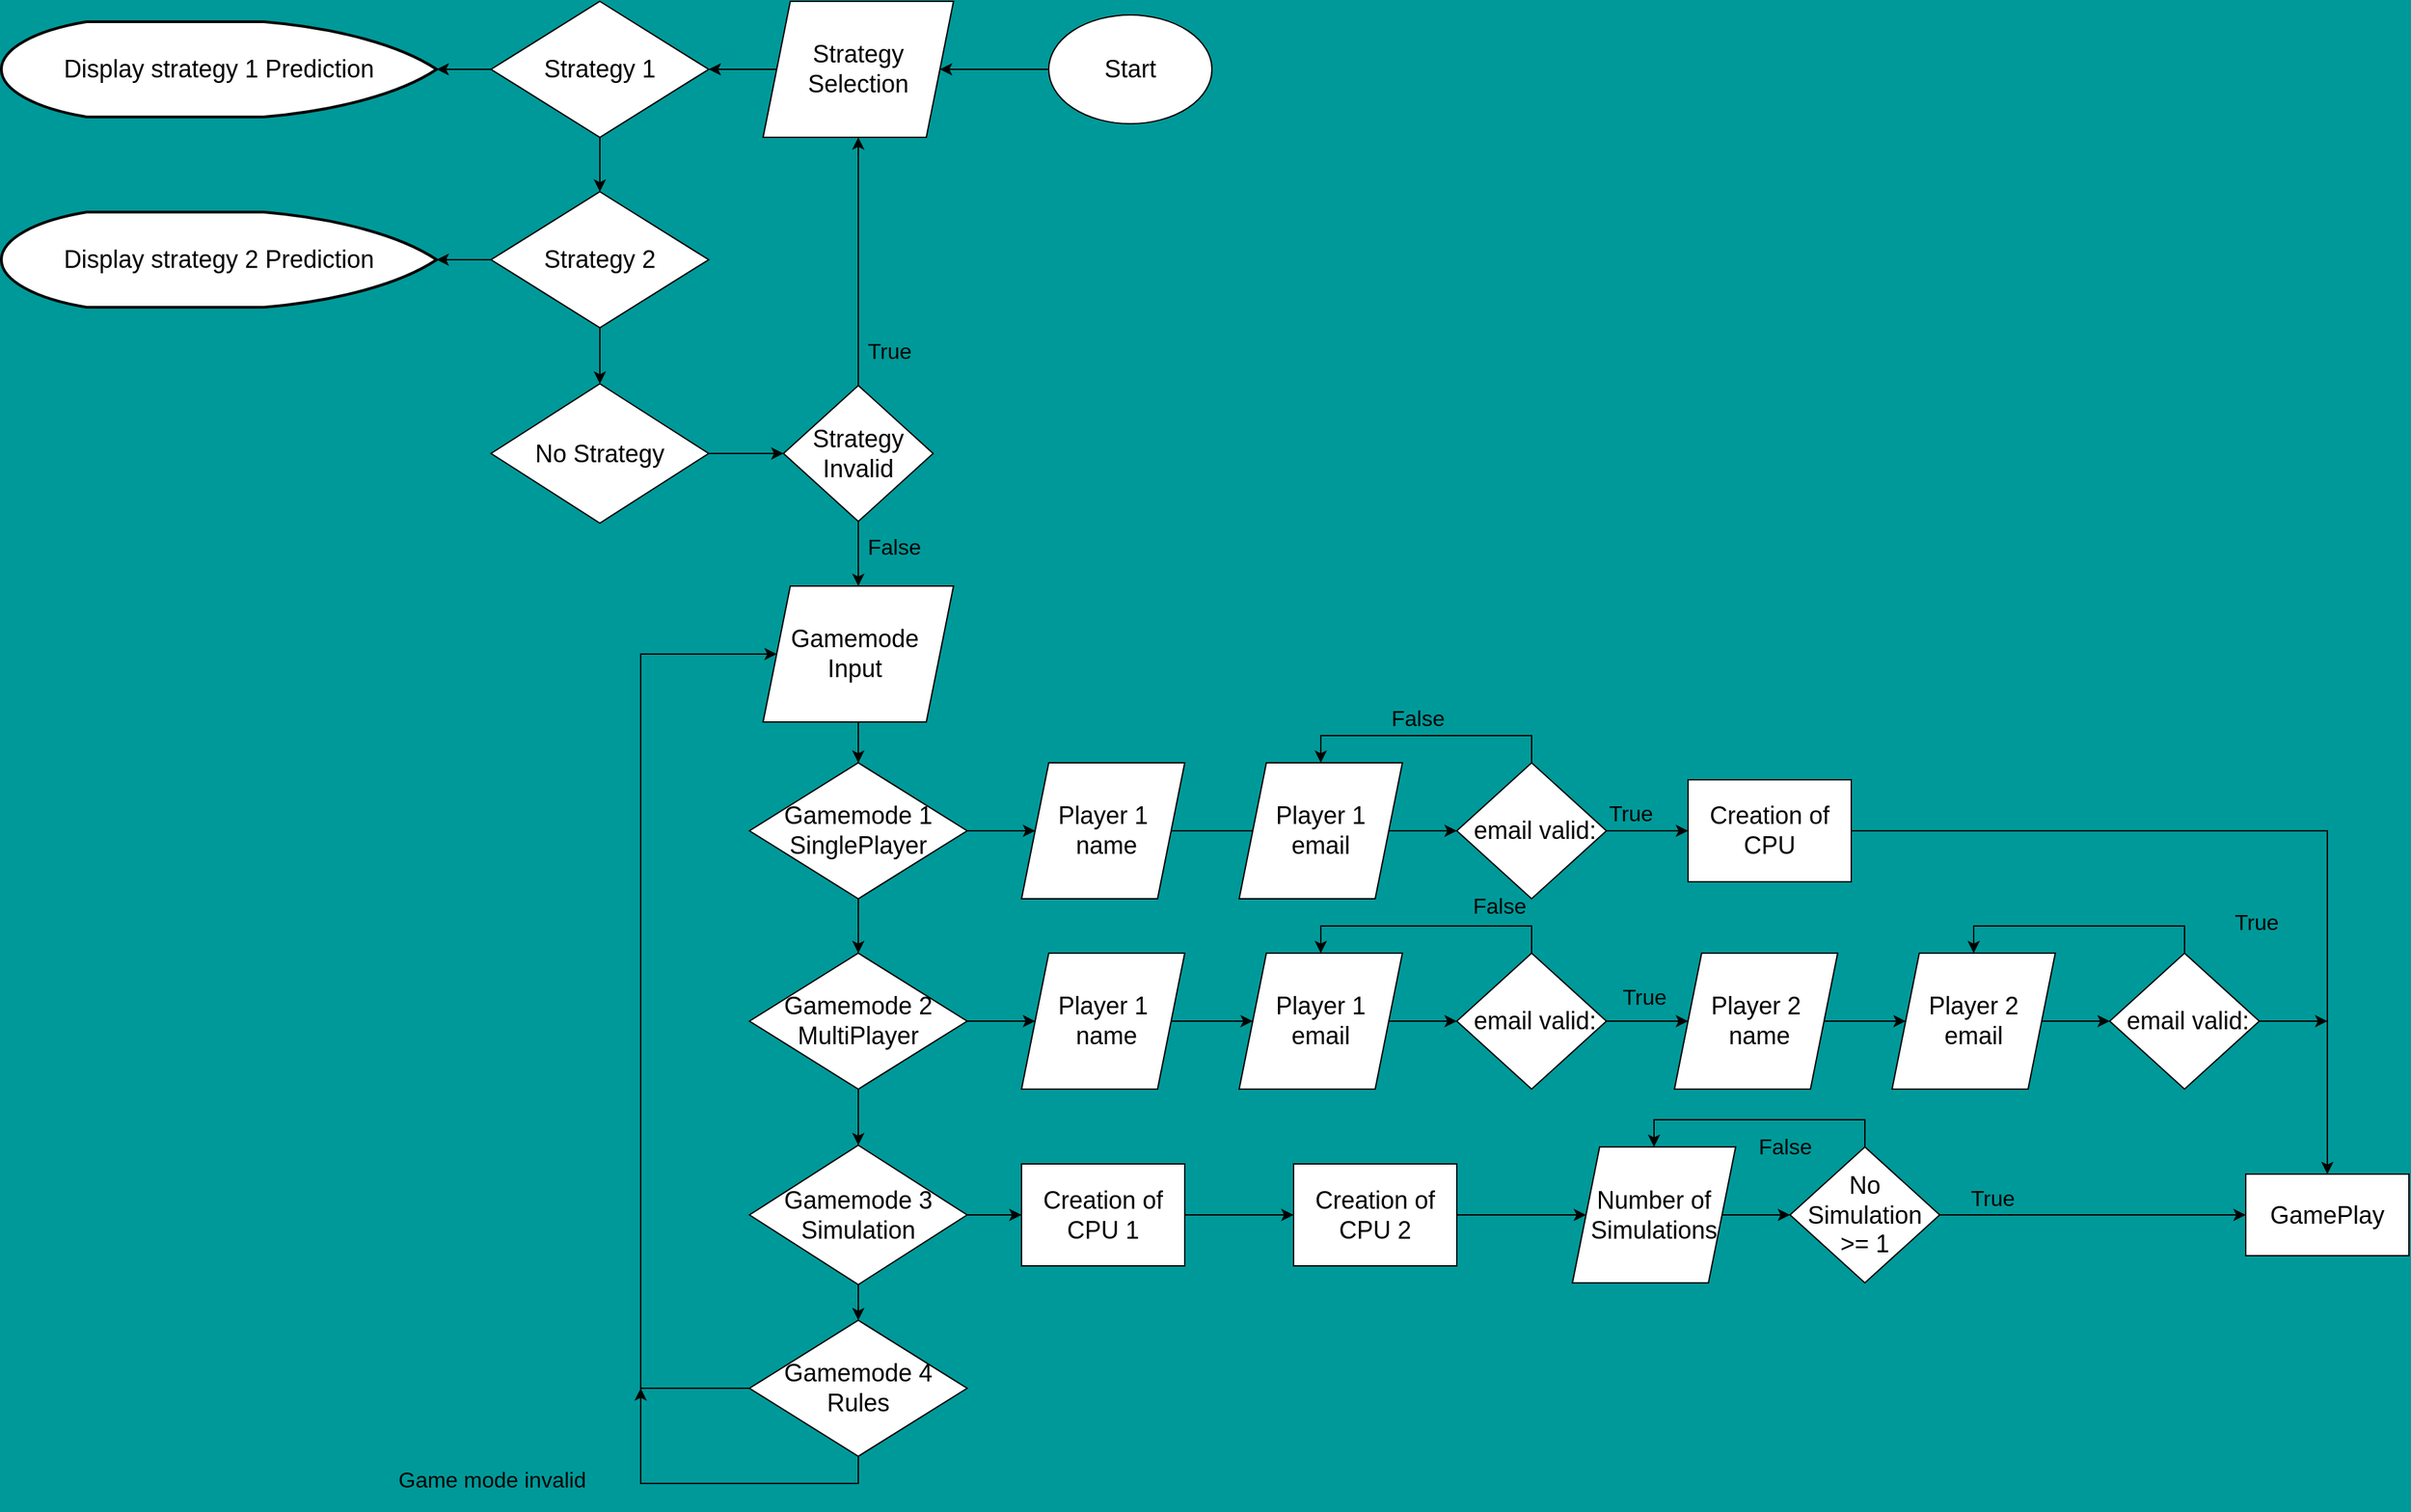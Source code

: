 <mxfile version="21.0.2" type="github" pages="6">
  <diagram id="C5RBs43oDa-KdzZeNtuy" name="Menu Page">
    <mxGraphModel dx="2261" dy="796" grid="1" gridSize="10" guides="1" tooltips="1" connect="1" arrows="1" fold="1" page="1" pageScale="1" pageWidth="827" pageHeight="1169" background="#009999" math="0" shadow="0">
      <root>
        <mxCell id="WIyWlLk6GJQsqaUBKTNV-0" />
        <mxCell id="WIyWlLk6GJQsqaUBKTNV-1" parent="WIyWlLk6GJQsqaUBKTNV-0" />
        <mxCell id="YeGWBvGDF-dvy0_CH280-10" style="edgeStyle=orthogonalEdgeStyle;rounded=0;orthogonalLoop=1;jettySize=auto;html=1;exitX=0;exitY=0.5;exitDx=0;exitDy=0;entryX=1;entryY=0.5;entryDx=0;entryDy=0;" edge="1" parent="WIyWlLk6GJQsqaUBKTNV-1" source="HH_Q_SZp9m50b5lRNX-O-0" target="YeGWBvGDF-dvy0_CH280-0">
          <mxGeometry relative="1" as="geometry" />
        </mxCell>
        <mxCell id="HH_Q_SZp9m50b5lRNX-O-0" value="&lt;font style=&quot;font-size: 18px;&quot;&gt;Start&lt;/font&gt;" style="ellipse;whiteSpace=wrap;html=1;" parent="WIyWlLk6GJQsqaUBKTNV-1" vertex="1">
          <mxGeometry x="750" y="30" width="120" height="80" as="geometry" />
        </mxCell>
        <mxCell id="HH_Q_SZp9m50b5lRNX-O-47" style="edgeStyle=orthogonalEdgeStyle;rounded=0;orthogonalLoop=1;jettySize=auto;html=1;exitX=1;exitY=0.5;exitDx=0;exitDy=0;fontSize=18;entryX=0.5;entryY=0;entryDx=0;entryDy=0;" parent="WIyWlLk6GJQsqaUBKTNV-1" source="HH_Q_SZp9m50b5lRNX-O-3" target="HH_Q_SZp9m50b5lRNX-O-51" edge="1">
          <mxGeometry relative="1" as="geometry">
            <mxPoint x="1740" y="850" as="targetPoint" />
            <Array as="points">
              <mxPoint x="1690" y="630" />
            </Array>
          </mxGeometry>
        </mxCell>
        <mxCell id="HH_Q_SZp9m50b5lRNX-O-3" value="Creation of CPU" style="rounded=0;whiteSpace=wrap;html=1;fontSize=18;" parent="WIyWlLk6GJQsqaUBKTNV-1" vertex="1">
          <mxGeometry x="1220" y="592.5" width="120" height="75" as="geometry" />
        </mxCell>
        <mxCell id="HH_Q_SZp9m50b5lRNX-O-4" value="Gamemode&amp;nbsp;&lt;br&gt;Input&amp;nbsp;" style="shape=parallelogram;perimeter=parallelogramPerimeter;whiteSpace=wrap;html=1;fixedSize=1;fontSize=18;" parent="WIyWlLk6GJQsqaUBKTNV-1" vertex="1">
          <mxGeometry x="540" y="450" width="140" height="100" as="geometry" />
        </mxCell>
        <mxCell id="a4mW-Qo0J0XxIdTDFxQc-3" style="edgeStyle=orthogonalEdgeStyle;rounded=0;orthogonalLoop=1;jettySize=auto;html=1;exitX=0.5;exitY=1;exitDx=0;exitDy=0;entryX=0.5;entryY=0;entryDx=0;entryDy=0;" parent="WIyWlLk6GJQsqaUBKTNV-1" source="HH_Q_SZp9m50b5lRNX-O-7" target="HH_Q_SZp9m50b5lRNX-O-21" edge="1">
          <mxGeometry relative="1" as="geometry" />
        </mxCell>
        <mxCell id="HH_Q_SZp9m50b5lRNX-O-7" value="Gamemode 1&lt;br&gt;SinglePlayer" style="rhombus;whiteSpace=wrap;html=1;fontSize=18;" parent="WIyWlLk6GJQsqaUBKTNV-1" vertex="1">
          <mxGeometry x="530" y="580" width="160" height="100" as="geometry" />
        </mxCell>
        <mxCell id="HH_Q_SZp9m50b5lRNX-O-10" value="" style="endArrow=classic;html=1;rounded=0;fontSize=18;exitX=0.5;exitY=1;exitDx=0;exitDy=0;entryX=0.5;entryY=0;entryDx=0;entryDy=0;" parent="WIyWlLk6GJQsqaUBKTNV-1" source="HH_Q_SZp9m50b5lRNX-O-4" target="HH_Q_SZp9m50b5lRNX-O-7" edge="1">
          <mxGeometry width="50" height="50" relative="1" as="geometry">
            <mxPoint x="609.5" y="550" as="sourcePoint" />
            <mxPoint x="610" y="590" as="targetPoint" />
          </mxGeometry>
        </mxCell>
        <mxCell id="HH_Q_SZp9m50b5lRNX-O-16" value="" style="endArrow=classic;html=1;rounded=0;fontSize=18;exitX=1;exitY=0.5;exitDx=0;exitDy=0;entryX=0;entryY=0.5;entryDx=0;entryDy=0;" parent="WIyWlLk6GJQsqaUBKTNV-1" source="HH_Q_SZp9m50b5lRNX-O-7" target="HH_Q_SZp9m50b5lRNX-O-17" edge="1">
          <mxGeometry width="50" height="50" relative="1" as="geometry">
            <mxPoint x="619.5" y="560" as="sourcePoint" />
            <mxPoint x="620" y="600" as="targetPoint" />
          </mxGeometry>
        </mxCell>
        <mxCell id="HH_Q_SZp9m50b5lRNX-O-19" style="edgeStyle=orthogonalEdgeStyle;rounded=0;orthogonalLoop=1;jettySize=auto;html=1;exitX=1;exitY=0.5;exitDx=0;exitDy=0;entryX=0;entryY=0.5;entryDx=0;entryDy=0;fontSize=18;startArrow=none;" parent="WIyWlLk6GJQsqaUBKTNV-1" source="tfRP4BOYB_MUKid82z_x-2" target="HH_Q_SZp9m50b5lRNX-O-3" edge="1">
          <mxGeometry relative="1" as="geometry" />
        </mxCell>
        <mxCell id="HH_Q_SZp9m50b5lRNX-O-17" value="Player 1&lt;br&gt;&amp;nbsp;name" style="shape=parallelogram;perimeter=parallelogramPerimeter;whiteSpace=wrap;html=1;fixedSize=1;fontSize=18;" parent="WIyWlLk6GJQsqaUBKTNV-1" vertex="1">
          <mxGeometry x="730" y="580" width="120" height="100" as="geometry" />
        </mxCell>
        <mxCell id="a4mW-Qo0J0XxIdTDFxQc-4" style="edgeStyle=orthogonalEdgeStyle;rounded=0;orthogonalLoop=1;jettySize=auto;html=1;exitX=0.5;exitY=1;exitDx=0;exitDy=0;entryX=0.5;entryY=0;entryDx=0;entryDy=0;" parent="WIyWlLk6GJQsqaUBKTNV-1" source="HH_Q_SZp9m50b5lRNX-O-21" target="HH_Q_SZp9m50b5lRNX-O-36" edge="1">
          <mxGeometry relative="1" as="geometry" />
        </mxCell>
        <mxCell id="HH_Q_SZp9m50b5lRNX-O-21" value="Gamemode 2&lt;br&gt;MultiPlayer" style="rhombus;whiteSpace=wrap;html=1;fontSize=18;" parent="WIyWlLk6GJQsqaUBKTNV-1" vertex="1">
          <mxGeometry x="530" y="720" width="160" height="100" as="geometry" />
        </mxCell>
        <mxCell id="HH_Q_SZp9m50b5lRNX-O-23" value="" style="endArrow=classic;html=1;rounded=0;fontSize=18;exitX=1;exitY=0.5;exitDx=0;exitDy=0;entryX=0;entryY=0.5;entryDx=0;entryDy=0;" parent="WIyWlLk6GJQsqaUBKTNV-1" source="HH_Q_SZp9m50b5lRNX-O-21" target="HH_Q_SZp9m50b5lRNX-O-25" edge="1">
          <mxGeometry width="50" height="50" relative="1" as="geometry">
            <mxPoint x="619.5" y="690" as="sourcePoint" />
            <mxPoint x="620" y="730" as="targetPoint" />
          </mxGeometry>
        </mxCell>
        <mxCell id="HH_Q_SZp9m50b5lRNX-O-28" style="edgeStyle=orthogonalEdgeStyle;rounded=0;orthogonalLoop=1;jettySize=auto;html=1;exitX=1;exitY=0.5;exitDx=0;exitDy=0;fontSize=18;entryX=0;entryY=0.5;entryDx=0;entryDy=0;" parent="WIyWlLk6GJQsqaUBKTNV-1" source="HH_Q_SZp9m50b5lRNX-O-25" target="g_fAm4qxgGEfnLktXocE-22" edge="1">
          <mxGeometry relative="1" as="geometry">
            <mxPoint x="940" y="770" as="targetPoint" />
          </mxGeometry>
        </mxCell>
        <mxCell id="HH_Q_SZp9m50b5lRNX-O-25" value="Player 1&lt;br&gt;&amp;nbsp;name" style="shape=parallelogram;perimeter=parallelogramPerimeter;whiteSpace=wrap;html=1;fixedSize=1;fontSize=18;" parent="WIyWlLk6GJQsqaUBKTNV-1" vertex="1">
          <mxGeometry x="730" y="720" width="120" height="100" as="geometry" />
        </mxCell>
        <mxCell id="a4mW-Qo0J0XxIdTDFxQc-6" style="edgeStyle=orthogonalEdgeStyle;rounded=0;orthogonalLoop=1;jettySize=auto;html=1;exitX=1;exitY=0.5;exitDx=0;exitDy=0;entryX=0;entryY=0.5;entryDx=0;entryDy=0;" parent="WIyWlLk6GJQsqaUBKTNV-1" source="HH_Q_SZp9m50b5lRNX-O-35" edge="1" target="J6nUsC2NRwStbbg_lRBb-2">
          <mxGeometry relative="1" as="geometry">
            <mxPoint x="1110" y="880" as="targetPoint" />
          </mxGeometry>
        </mxCell>
        <mxCell id="HH_Q_SZp9m50b5lRNX-O-35" value="Creation of CPU 2" style="rounded=0;whiteSpace=wrap;html=1;fontSize=18;" parent="WIyWlLk6GJQsqaUBKTNV-1" vertex="1">
          <mxGeometry x="930" y="875" width="120" height="75" as="geometry" />
        </mxCell>
        <mxCell id="a4mW-Qo0J0XxIdTDFxQc-7" style="edgeStyle=orthogonalEdgeStyle;rounded=0;orthogonalLoop=1;jettySize=auto;html=1;exitX=0.5;exitY=1;exitDx=0;exitDy=0;" parent="WIyWlLk6GJQsqaUBKTNV-1" source="HH_Q_SZp9m50b5lRNX-O-36" target="HH_Q_SZp9m50b5lRNX-O-43" edge="1">
          <mxGeometry relative="1" as="geometry" />
        </mxCell>
        <mxCell id="HH_Q_SZp9m50b5lRNX-O-36" value="Gamemode 3&lt;br&gt;Simulation" style="rhombus;whiteSpace=wrap;html=1;fontSize=18;" parent="WIyWlLk6GJQsqaUBKTNV-1" vertex="1">
          <mxGeometry x="530" y="861.25" width="160" height="102.5" as="geometry" />
        </mxCell>
        <mxCell id="HH_Q_SZp9m50b5lRNX-O-38" value="" style="endArrow=classic;html=1;rounded=0;fontSize=18;exitX=1;exitY=0.5;exitDx=0;exitDy=0;entryX=0;entryY=0.5;entryDx=0;entryDy=0;" parent="WIyWlLk6GJQsqaUBKTNV-1" source="HH_Q_SZp9m50b5lRNX-O-36" target="HH_Q_SZp9m50b5lRNX-O-42" edge="1">
          <mxGeometry width="50" height="50" relative="1" as="geometry">
            <mxPoint x="619.5" y="820" as="sourcePoint" />
            <mxPoint x="730" y="895" as="targetPoint" />
          </mxGeometry>
        </mxCell>
        <mxCell id="a4mW-Qo0J0XxIdTDFxQc-5" style="edgeStyle=orthogonalEdgeStyle;rounded=0;orthogonalLoop=1;jettySize=auto;html=1;exitX=1;exitY=0.5;exitDx=0;exitDy=0;entryX=0;entryY=0.5;entryDx=0;entryDy=0;" parent="WIyWlLk6GJQsqaUBKTNV-1" source="HH_Q_SZp9m50b5lRNX-O-42" target="HH_Q_SZp9m50b5lRNX-O-35" edge="1">
          <mxGeometry relative="1" as="geometry" />
        </mxCell>
        <mxCell id="HH_Q_SZp9m50b5lRNX-O-42" value="Creation of CPU 1" style="rounded=0;whiteSpace=wrap;html=1;fontSize=18;" parent="WIyWlLk6GJQsqaUBKTNV-1" vertex="1">
          <mxGeometry x="730" y="875" width="120" height="75" as="geometry" />
        </mxCell>
        <mxCell id="HH_Q_SZp9m50b5lRNX-O-45" style="edgeStyle=orthogonalEdgeStyle;rounded=0;orthogonalLoop=1;jettySize=auto;html=1;exitX=0;exitY=0.5;exitDx=0;exitDy=0;fontSize=18;entryX=0;entryY=0.5;entryDx=0;entryDy=0;" parent="WIyWlLk6GJQsqaUBKTNV-1" source="HH_Q_SZp9m50b5lRNX-O-43" target="HH_Q_SZp9m50b5lRNX-O-4" edge="1">
          <mxGeometry relative="1" as="geometry">
            <mxPoint x="790" y="440" as="targetPoint" />
            <Array as="points">
              <mxPoint x="450" y="1040" />
              <mxPoint x="450" y="500" />
            </Array>
          </mxGeometry>
        </mxCell>
        <mxCell id="g_fAm4qxgGEfnLktXocE-3" style="edgeStyle=orthogonalEdgeStyle;rounded=0;orthogonalLoop=1;jettySize=auto;html=1;exitX=0.5;exitY=1;exitDx=0;exitDy=0;" edge="1" parent="WIyWlLk6GJQsqaUBKTNV-1" source="HH_Q_SZp9m50b5lRNX-O-43">
          <mxGeometry relative="1" as="geometry">
            <mxPoint x="450" y="1040" as="targetPoint" />
            <Array as="points">
              <mxPoint x="610" y="1110" />
              <mxPoint x="450" y="1110" />
              <mxPoint x="450" y="1040" />
            </Array>
          </mxGeometry>
        </mxCell>
        <mxCell id="HH_Q_SZp9m50b5lRNX-O-43" value="Gamemode 4&lt;br&gt;Rules" style="rhombus;whiteSpace=wrap;html=1;fontSize=18;" parent="WIyWlLk6GJQsqaUBKTNV-1" vertex="1">
          <mxGeometry x="530" y="990" width="160" height="100" as="geometry" />
        </mxCell>
        <mxCell id="HH_Q_SZp9m50b5lRNX-O-51" value="GamePlay" style="rounded=0;whiteSpace=wrap;html=1;fontSize=18;" parent="WIyWlLk6GJQsqaUBKTNV-1" vertex="1">
          <mxGeometry x="1630" y="882.5" width="120" height="60" as="geometry" />
        </mxCell>
        <mxCell id="tfRP4BOYB_MUKid82z_x-0" style="edgeStyle=orthogonalEdgeStyle;rounded=0;orthogonalLoop=1;jettySize=auto;html=1;exitX=1;exitY=0.5;exitDx=0;exitDy=0;entryX=0;entryY=0.5;entryDx=0;entryDy=0;fontSize=18;" edge="1" parent="WIyWlLk6GJQsqaUBKTNV-1" source="tfRP4BOYB_MUKid82z_x-1" target="tfRP4BOYB_MUKid82z_x-2">
          <mxGeometry relative="1" as="geometry">
            <mxPoint x="920" y="520" as="targetPoint" />
          </mxGeometry>
        </mxCell>
        <mxCell id="tfRP4BOYB_MUKid82z_x-1" value="Player 1&lt;br&gt;email" style="shape=parallelogram;perimeter=parallelogramPerimeter;whiteSpace=wrap;html=1;fixedSize=1;fontSize=18;" vertex="1" parent="WIyWlLk6GJQsqaUBKTNV-1">
          <mxGeometry x="890" y="580" width="120" height="100" as="geometry" />
        </mxCell>
        <mxCell id="tfRP4BOYB_MUKid82z_x-3" value="" style="edgeStyle=orthogonalEdgeStyle;rounded=0;orthogonalLoop=1;jettySize=auto;html=1;exitX=1;exitY=0.5;exitDx=0;exitDy=0;entryX=0;entryY=0.5;entryDx=0;entryDy=0;fontSize=18;endArrow=none;" edge="1" parent="WIyWlLk6GJQsqaUBKTNV-1" source="HH_Q_SZp9m50b5lRNX-O-17" target="tfRP4BOYB_MUKid82z_x-1">
          <mxGeometry relative="1" as="geometry">
            <mxPoint x="820" y="630" as="sourcePoint" />
            <mxPoint x="1180" y="588" as="targetPoint" />
          </mxGeometry>
        </mxCell>
        <mxCell id="tfRP4BOYB_MUKid82z_x-4" style="edgeStyle=orthogonalEdgeStyle;rounded=0;orthogonalLoop=1;jettySize=auto;html=1;exitX=0.5;exitY=0;exitDx=0;exitDy=0;entryX=0.5;entryY=0;entryDx=0;entryDy=0;" edge="1" parent="WIyWlLk6GJQsqaUBKTNV-1" source="tfRP4BOYB_MUKid82z_x-2" target="tfRP4BOYB_MUKid82z_x-1">
          <mxGeometry relative="1" as="geometry" />
        </mxCell>
        <mxCell id="tfRP4BOYB_MUKid82z_x-2" value="&lt;font style=&quot;font-size: 18px;&quot;&gt;&amp;nbsp;email valid:&lt;/font&gt;" style="rhombus;whiteSpace=wrap;html=1;" vertex="1" parent="WIyWlLk6GJQsqaUBKTNV-1">
          <mxGeometry x="1050" y="580" width="110" height="100" as="geometry" />
        </mxCell>
        <mxCell id="g_fAm4qxgGEfnLktXocE-0" value="&lt;font style=&quot;font-size: 16px;&quot;&gt;False&lt;/font&gt;" style="text;whiteSpace=wrap;html=1;fontSize=18;" vertex="1" parent="WIyWlLk6GJQsqaUBKTNV-1">
          <mxGeometry x="1000" y="530" width="50" height="30" as="geometry" />
        </mxCell>
        <mxCell id="g_fAm4qxgGEfnLktXocE-1" value="&lt;font style=&quot;font-size: 16px;&quot;&gt;True&lt;/font&gt;" style="text;whiteSpace=wrap;html=1;fontSize=18;" vertex="1" parent="WIyWlLk6GJQsqaUBKTNV-1">
          <mxGeometry x="1160" y="600" width="50" height="30" as="geometry" />
        </mxCell>
        <mxCell id="g_fAm4qxgGEfnLktXocE-5" value="&lt;font style=&quot;font-size: 16px;&quot;&gt;Game mode invalid&lt;/font&gt;" style="text;whiteSpace=wrap;html=1;fontSize=18;" vertex="1" parent="WIyWlLk6GJQsqaUBKTNV-1">
          <mxGeometry x="270" y="1090" width="160" height="40" as="geometry" />
        </mxCell>
        <mxCell id="g_fAm4qxgGEfnLktXocE-20" style="edgeStyle=orthogonalEdgeStyle;rounded=0;orthogonalLoop=1;jettySize=auto;html=1;exitX=1;exitY=0.5;exitDx=0;exitDy=0;entryX=0;entryY=0.5;entryDx=0;entryDy=0;fontSize=18;startArrow=none;" edge="1" parent="WIyWlLk6GJQsqaUBKTNV-1" source="g_fAm4qxgGEfnLktXocE-24" target="g_fAm4qxgGEfnLktXocE-28">
          <mxGeometry relative="1" as="geometry">
            <mxPoint x="1220" y="770" as="targetPoint" />
          </mxGeometry>
        </mxCell>
        <mxCell id="g_fAm4qxgGEfnLktXocE-21" style="edgeStyle=orthogonalEdgeStyle;rounded=0;orthogonalLoop=1;jettySize=auto;html=1;exitX=1;exitY=0.5;exitDx=0;exitDy=0;entryX=0;entryY=0.5;entryDx=0;entryDy=0;fontSize=18;" edge="1" parent="WIyWlLk6GJQsqaUBKTNV-1" source="g_fAm4qxgGEfnLktXocE-22" target="g_fAm4qxgGEfnLktXocE-24">
          <mxGeometry relative="1" as="geometry">
            <mxPoint x="920" y="660" as="targetPoint" />
          </mxGeometry>
        </mxCell>
        <mxCell id="g_fAm4qxgGEfnLktXocE-22" value="Player 1&lt;br&gt;email" style="shape=parallelogram;perimeter=parallelogramPerimeter;whiteSpace=wrap;html=1;fixedSize=1;fontSize=18;" vertex="1" parent="WIyWlLk6GJQsqaUBKTNV-1">
          <mxGeometry x="890" y="720" width="120" height="100" as="geometry" />
        </mxCell>
        <mxCell id="g_fAm4qxgGEfnLktXocE-23" style="edgeStyle=orthogonalEdgeStyle;rounded=0;orthogonalLoop=1;jettySize=auto;html=1;exitX=0.5;exitY=0;exitDx=0;exitDy=0;entryX=0.5;entryY=0;entryDx=0;entryDy=0;" edge="1" parent="WIyWlLk6GJQsqaUBKTNV-1" source="g_fAm4qxgGEfnLktXocE-24" target="g_fAm4qxgGEfnLktXocE-22">
          <mxGeometry relative="1" as="geometry" />
        </mxCell>
        <mxCell id="g_fAm4qxgGEfnLktXocE-24" value="&lt;font style=&quot;font-size: 18px;&quot;&gt;&amp;nbsp;email valid:&lt;/font&gt;" style="rhombus;whiteSpace=wrap;html=1;" vertex="1" parent="WIyWlLk6GJQsqaUBKTNV-1">
          <mxGeometry x="1050" y="720" width="110" height="100" as="geometry" />
        </mxCell>
        <mxCell id="g_fAm4qxgGEfnLktXocE-25" value="&lt;font style=&quot;font-size: 16px;&quot;&gt;False&lt;/font&gt;" style="text;whiteSpace=wrap;html=1;fontSize=18;" vertex="1" parent="WIyWlLk6GJQsqaUBKTNV-1">
          <mxGeometry x="1060" y="667.5" width="50" height="30" as="geometry" />
        </mxCell>
        <mxCell id="g_fAm4qxgGEfnLktXocE-26" value="&lt;font style=&quot;font-size: 16px;&quot;&gt;True&lt;/font&gt;" style="text;whiteSpace=wrap;html=1;fontSize=18;" vertex="1" parent="WIyWlLk6GJQsqaUBKTNV-1">
          <mxGeometry x="1170" y="735" width="50" height="30" as="geometry" />
        </mxCell>
        <mxCell id="g_fAm4qxgGEfnLktXocE-27" style="edgeStyle=orthogonalEdgeStyle;rounded=0;orthogonalLoop=1;jettySize=auto;html=1;exitX=1;exitY=0.5;exitDx=0;exitDy=0;fontSize=18;entryX=0;entryY=0.5;entryDx=0;entryDy=0;" edge="1" parent="WIyWlLk6GJQsqaUBKTNV-1" source="g_fAm4qxgGEfnLktXocE-28" target="g_fAm4qxgGEfnLktXocE-31">
          <mxGeometry relative="1" as="geometry">
            <mxPoint x="1420" y="765" as="targetPoint" />
          </mxGeometry>
        </mxCell>
        <mxCell id="g_fAm4qxgGEfnLktXocE-28" value="Player 2&lt;br&gt;&amp;nbsp;name" style="shape=parallelogram;perimeter=parallelogramPerimeter;whiteSpace=wrap;html=1;fixedSize=1;fontSize=18;" vertex="1" parent="WIyWlLk6GJQsqaUBKTNV-1">
          <mxGeometry x="1210" y="720" width="120" height="100" as="geometry" />
        </mxCell>
        <mxCell id="g_fAm4qxgGEfnLktXocE-29" style="edgeStyle=orthogonalEdgeStyle;rounded=0;orthogonalLoop=1;jettySize=auto;html=1;exitX=1;exitY=0.5;exitDx=0;exitDy=0;fontSize=18;startArrow=none;" edge="1" parent="WIyWlLk6GJQsqaUBKTNV-1" source="g_fAm4qxgGEfnLktXocE-33">
          <mxGeometry relative="1" as="geometry">
            <mxPoint x="1690" y="770" as="targetPoint" />
          </mxGeometry>
        </mxCell>
        <mxCell id="g_fAm4qxgGEfnLktXocE-30" style="edgeStyle=orthogonalEdgeStyle;rounded=0;orthogonalLoop=1;jettySize=auto;html=1;exitX=1;exitY=0.5;exitDx=0;exitDy=0;entryX=0;entryY=0.5;entryDx=0;entryDy=0;fontSize=18;" edge="1" parent="WIyWlLk6GJQsqaUBKTNV-1" source="g_fAm4qxgGEfnLktXocE-31" target="g_fAm4qxgGEfnLktXocE-33">
          <mxGeometry relative="1" as="geometry">
            <mxPoint x="1400" y="655" as="targetPoint" />
          </mxGeometry>
        </mxCell>
        <mxCell id="g_fAm4qxgGEfnLktXocE-31" value="Player 2&lt;br&gt;email" style="shape=parallelogram;perimeter=parallelogramPerimeter;whiteSpace=wrap;html=1;fixedSize=1;fontSize=18;" vertex="1" parent="WIyWlLk6GJQsqaUBKTNV-1">
          <mxGeometry x="1370" y="720" width="120" height="100" as="geometry" />
        </mxCell>
        <mxCell id="g_fAm4qxgGEfnLktXocE-32" style="edgeStyle=orthogonalEdgeStyle;rounded=0;orthogonalLoop=1;jettySize=auto;html=1;exitX=0.5;exitY=0;exitDx=0;exitDy=0;entryX=0.5;entryY=0;entryDx=0;entryDy=0;" edge="1" parent="WIyWlLk6GJQsqaUBKTNV-1" source="g_fAm4qxgGEfnLktXocE-33" target="g_fAm4qxgGEfnLktXocE-31">
          <mxGeometry relative="1" as="geometry" />
        </mxCell>
        <mxCell id="g_fAm4qxgGEfnLktXocE-33" value="&lt;font style=&quot;font-size: 18px;&quot;&gt;&amp;nbsp;email valid:&lt;/font&gt;" style="rhombus;whiteSpace=wrap;html=1;" vertex="1" parent="WIyWlLk6GJQsqaUBKTNV-1">
          <mxGeometry x="1530" y="720" width="110" height="100" as="geometry" />
        </mxCell>
        <mxCell id="g_fAm4qxgGEfnLktXocE-34" value="&lt;font style=&quot;font-size: 16px;&quot;&gt;True&lt;/font&gt;" style="text;whiteSpace=wrap;html=1;fontSize=18;" vertex="1" parent="WIyWlLk6GJQsqaUBKTNV-1">
          <mxGeometry x="1620" y="680" width="50" height="30" as="geometry" />
        </mxCell>
        <mxCell id="J6nUsC2NRwStbbg_lRBb-0" style="edgeStyle=orthogonalEdgeStyle;rounded=0;orthogonalLoop=1;jettySize=auto;html=1;exitX=1;exitY=0.5;exitDx=0;exitDy=0;entryX=0;entryY=0.5;entryDx=0;entryDy=0;fontSize=18;startArrow=none;" edge="1" parent="WIyWlLk6GJQsqaUBKTNV-1" source="J6nUsC2NRwStbbg_lRBb-4" target="HH_Q_SZp9m50b5lRNX-O-51">
          <mxGeometry relative="1" as="geometry">
            <mxPoint x="1420" y="910" as="targetPoint" />
          </mxGeometry>
        </mxCell>
        <mxCell id="J6nUsC2NRwStbbg_lRBb-1" style="edgeStyle=orthogonalEdgeStyle;rounded=0;orthogonalLoop=1;jettySize=auto;html=1;exitX=1;exitY=0.5;exitDx=0;exitDy=0;entryX=0;entryY=0.5;entryDx=0;entryDy=0;fontSize=18;" edge="1" parent="WIyWlLk6GJQsqaUBKTNV-1" source="J6nUsC2NRwStbbg_lRBb-2" target="J6nUsC2NRwStbbg_lRBb-4">
          <mxGeometry relative="1" as="geometry">
            <mxPoint x="1150" y="803.75" as="targetPoint" />
          </mxGeometry>
        </mxCell>
        <mxCell id="J6nUsC2NRwStbbg_lRBb-2" value="Number of Simulations" style="shape=parallelogram;perimeter=parallelogramPerimeter;whiteSpace=wrap;html=1;fixedSize=1;fontSize=18;" vertex="1" parent="WIyWlLk6GJQsqaUBKTNV-1">
          <mxGeometry x="1135" y="862.5" width="120" height="100" as="geometry" />
        </mxCell>
        <mxCell id="J6nUsC2NRwStbbg_lRBb-3" style="edgeStyle=orthogonalEdgeStyle;rounded=0;orthogonalLoop=1;jettySize=auto;html=1;exitX=0.5;exitY=0;exitDx=0;exitDy=0;entryX=0.5;entryY=0;entryDx=0;entryDy=0;" edge="1" parent="WIyWlLk6GJQsqaUBKTNV-1" source="J6nUsC2NRwStbbg_lRBb-4" target="J6nUsC2NRwStbbg_lRBb-2">
          <mxGeometry relative="1" as="geometry" />
        </mxCell>
        <mxCell id="J6nUsC2NRwStbbg_lRBb-4" value="&lt;span style=&quot;font-size: 18px;&quot;&gt;No Simulation &amp;gt;= 1&lt;/span&gt;" style="rhombus;whiteSpace=wrap;html=1;" vertex="1" parent="WIyWlLk6GJQsqaUBKTNV-1">
          <mxGeometry x="1295" y="862.5" width="110" height="100" as="geometry" />
        </mxCell>
        <mxCell id="J6nUsC2NRwStbbg_lRBb-5" value="&lt;font style=&quot;font-size: 16px;&quot;&gt;False&lt;/font&gt;" style="text;whiteSpace=wrap;html=1;fontSize=18;" vertex="1" parent="WIyWlLk6GJQsqaUBKTNV-1">
          <mxGeometry x="1270" y="845" width="50" height="30" as="geometry" />
        </mxCell>
        <mxCell id="J6nUsC2NRwStbbg_lRBb-6" value="&lt;font style=&quot;font-size: 16px;&quot;&gt;True&lt;/font&gt;" style="text;whiteSpace=wrap;html=1;fontSize=18;" vertex="1" parent="WIyWlLk6GJQsqaUBKTNV-1">
          <mxGeometry x="1426" y="882.5" width="50" height="30" as="geometry" />
        </mxCell>
        <mxCell id="YeGWBvGDF-dvy0_CH280-11" style="edgeStyle=orthogonalEdgeStyle;rounded=0;orthogonalLoop=1;jettySize=auto;html=1;exitX=0;exitY=0.5;exitDx=0;exitDy=0;entryX=1;entryY=0.5;entryDx=0;entryDy=0;" edge="1" parent="WIyWlLk6GJQsqaUBKTNV-1" source="YeGWBvGDF-dvy0_CH280-0" target="YeGWBvGDF-dvy0_CH280-2">
          <mxGeometry relative="1" as="geometry" />
        </mxCell>
        <mxCell id="YeGWBvGDF-dvy0_CH280-0" value="Strategy Selection" style="shape=parallelogram;perimeter=parallelogramPerimeter;whiteSpace=wrap;html=1;fixedSize=1;fontSize=18;" vertex="1" parent="WIyWlLk6GJQsqaUBKTNV-1">
          <mxGeometry x="540" y="20" width="140" height="100" as="geometry" />
        </mxCell>
        <mxCell id="YeGWBvGDF-dvy0_CH280-1" style="edgeStyle=orthogonalEdgeStyle;rounded=0;orthogonalLoop=1;jettySize=auto;html=1;exitX=0.5;exitY=1;exitDx=0;exitDy=0;entryX=0.5;entryY=0;entryDx=0;entryDy=0;" edge="1" parent="WIyWlLk6GJQsqaUBKTNV-1" source="YeGWBvGDF-dvy0_CH280-2" target="YeGWBvGDF-dvy0_CH280-4">
          <mxGeometry relative="1" as="geometry" />
        </mxCell>
        <mxCell id="hiqK_q8E5ouLZYj6ZJDG-6" style="edgeStyle=orthogonalEdgeStyle;rounded=0;orthogonalLoop=1;jettySize=auto;html=1;exitX=0;exitY=0.5;exitDx=0;exitDy=0;entryX=0;entryY=0.5;entryDx=0;entryDy=0;entryPerimeter=0;" edge="1" parent="WIyWlLk6GJQsqaUBKTNV-1" source="YeGWBvGDF-dvy0_CH280-2" target="hiqK_q8E5ouLZYj6ZJDG-0">
          <mxGeometry relative="1" as="geometry" />
        </mxCell>
        <mxCell id="YeGWBvGDF-dvy0_CH280-2" value="Strategy 1" style="rhombus;whiteSpace=wrap;html=1;fontSize=18;" vertex="1" parent="WIyWlLk6GJQsqaUBKTNV-1">
          <mxGeometry x="340" y="20" width="160" height="100" as="geometry" />
        </mxCell>
        <mxCell id="YeGWBvGDF-dvy0_CH280-3" style="edgeStyle=orthogonalEdgeStyle;rounded=0;orthogonalLoop=1;jettySize=auto;html=1;exitX=0.5;exitY=1;exitDx=0;exitDy=0;entryX=0.5;entryY=0;entryDx=0;entryDy=0;" edge="1" parent="WIyWlLk6GJQsqaUBKTNV-1" source="YeGWBvGDF-dvy0_CH280-4" target="YeGWBvGDF-dvy0_CH280-6">
          <mxGeometry relative="1" as="geometry" />
        </mxCell>
        <mxCell id="hiqK_q8E5ouLZYj6ZJDG-5" style="edgeStyle=orthogonalEdgeStyle;rounded=0;orthogonalLoop=1;jettySize=auto;html=1;exitX=0;exitY=0.5;exitDx=0;exitDy=0;entryX=0;entryY=0.5;entryDx=0;entryDy=0;entryPerimeter=0;" edge="1" parent="WIyWlLk6GJQsqaUBKTNV-1" source="YeGWBvGDF-dvy0_CH280-4" target="hiqK_q8E5ouLZYj6ZJDG-3">
          <mxGeometry relative="1" as="geometry" />
        </mxCell>
        <mxCell id="YeGWBvGDF-dvy0_CH280-4" value="Strategy 2" style="rhombus;whiteSpace=wrap;html=1;fontSize=18;" vertex="1" parent="WIyWlLk6GJQsqaUBKTNV-1">
          <mxGeometry x="340" y="160" width="160" height="100" as="geometry" />
        </mxCell>
        <mxCell id="hiqK_q8E5ouLZYj6ZJDG-14" style="edgeStyle=orthogonalEdgeStyle;rounded=0;orthogonalLoop=1;jettySize=auto;html=1;exitX=1;exitY=0.5;exitDx=0;exitDy=0;entryX=0;entryY=0.5;entryDx=0;entryDy=0;" edge="1" parent="WIyWlLk6GJQsqaUBKTNV-1" source="YeGWBvGDF-dvy0_CH280-6" target="hiqK_q8E5ouLZYj6ZJDG-13">
          <mxGeometry relative="1" as="geometry" />
        </mxCell>
        <mxCell id="YeGWBvGDF-dvy0_CH280-6" value="No Strategy" style="rhombus;whiteSpace=wrap;html=1;fontSize=18;" vertex="1" parent="WIyWlLk6GJQsqaUBKTNV-1">
          <mxGeometry x="340" y="301.25" width="160" height="102.5" as="geometry" />
        </mxCell>
        <mxCell id="hiqK_q8E5ouLZYj6ZJDG-0" value="Display strategy 1 Prediction" style="strokeWidth=2;html=1;shape=mxgraph.flowchart.display;whiteSpace=wrap;fontSize=18;direction=west;" vertex="1" parent="WIyWlLk6GJQsqaUBKTNV-1">
          <mxGeometry x="-20" y="35" width="320" height="70" as="geometry" />
        </mxCell>
        <mxCell id="hiqK_q8E5ouLZYj6ZJDG-3" value="Display strategy 2 Prediction" style="strokeWidth=2;html=1;shape=mxgraph.flowchart.display;whiteSpace=wrap;fontSize=18;direction=west;" vertex="1" parent="WIyWlLk6GJQsqaUBKTNV-1">
          <mxGeometry x="-20" y="175" width="320" height="70" as="geometry" />
        </mxCell>
        <mxCell id="hiqK_q8E5ouLZYj6ZJDG-15" style="edgeStyle=orthogonalEdgeStyle;rounded=0;orthogonalLoop=1;jettySize=auto;html=1;exitX=0.5;exitY=0;exitDx=0;exitDy=0;entryX=0.5;entryY=1;entryDx=0;entryDy=0;" edge="1" parent="WIyWlLk6GJQsqaUBKTNV-1" source="hiqK_q8E5ouLZYj6ZJDG-13" target="YeGWBvGDF-dvy0_CH280-0">
          <mxGeometry relative="1" as="geometry" />
        </mxCell>
        <mxCell id="hiqK_q8E5ouLZYj6ZJDG-18" style="edgeStyle=orthogonalEdgeStyle;rounded=0;orthogonalLoop=1;jettySize=auto;html=1;exitX=0.5;exitY=1;exitDx=0;exitDy=0;entryX=0.5;entryY=0;entryDx=0;entryDy=0;" edge="1" parent="WIyWlLk6GJQsqaUBKTNV-1" source="hiqK_q8E5ouLZYj6ZJDG-13" target="HH_Q_SZp9m50b5lRNX-O-4">
          <mxGeometry relative="1" as="geometry" />
        </mxCell>
        <mxCell id="hiqK_q8E5ouLZYj6ZJDG-13" value="&lt;font style=&quot;font-size: 18px;&quot;&gt;Strategy Invalid&lt;/font&gt;" style="rhombus;whiteSpace=wrap;html=1;" vertex="1" parent="WIyWlLk6GJQsqaUBKTNV-1">
          <mxGeometry x="555" y="302.5" width="110" height="100" as="geometry" />
        </mxCell>
        <mxCell id="hiqK_q8E5ouLZYj6ZJDG-16" value="&lt;font style=&quot;font-size: 16px;&quot;&gt;True&lt;/font&gt;" style="text;whiteSpace=wrap;html=1;fontSize=18;" vertex="1" parent="WIyWlLk6GJQsqaUBKTNV-1">
          <mxGeometry x="615" y="260" width="50" height="30" as="geometry" />
        </mxCell>
        <mxCell id="hiqK_q8E5ouLZYj6ZJDG-19" value="&lt;font style=&quot;font-size: 16px;&quot;&gt;False&lt;/font&gt;" style="text;whiteSpace=wrap;html=1;fontSize=18;" vertex="1" parent="WIyWlLk6GJQsqaUBKTNV-1">
          <mxGeometry x="615" y="403.75" width="50" height="30" as="geometry" />
        </mxCell>
      </root>
    </mxGraphModel>
  </diagram>
  <diagram id="r4zX6FCwEMg9TZWFA4fZ" name="Gameplay">
    <mxGraphModel dx="1434" dy="796" grid="1" gridSize="10" guides="1" tooltips="1" connect="1" arrows="1" fold="1" page="1" pageScale="1" pageWidth="850" pageHeight="1100" background="#009999" math="0" shadow="0">
      <root>
        <mxCell id="0" />
        <mxCell id="1" parent="0" />
        <mxCell id="A7rMprVfMEgR3UaybPef-2" style="edgeStyle=orthogonalEdgeStyle;rounded=0;orthogonalLoop=1;jettySize=auto;html=1;exitX=0.5;exitY=1;exitDx=0;exitDy=0;fontSize=18;entryX=0.5;entryY=0;entryDx=0;entryDy=0;" parent="1" source="A7rMprVfMEgR3UaybPef-1" target="A7rMprVfMEgR3UaybPef-4" edge="1">
          <mxGeometry relative="1" as="geometry">
            <mxPoint x="400" y="290" as="targetPoint" />
          </mxGeometry>
        </mxCell>
        <mxCell id="A7rMprVfMEgR3UaybPef-1" value="Creating deck and shuffling it" style="rounded=0;whiteSpace=wrap;html=1;fontSize=18;" parent="1" vertex="1">
          <mxGeometry x="340" y="160" width="120" height="60" as="geometry" />
        </mxCell>
        <mxCell id="A7rMprVfMEgR3UaybPef-3" style="edgeStyle=orthogonalEdgeStyle;rounded=0;orthogonalLoop=1;jettySize=auto;html=1;exitX=0.5;exitY=1;exitDx=0;exitDy=0;fontSize=18;entryX=0.5;entryY=0;entryDx=0;entryDy=0;" parent="1" source="A7rMprVfMEgR3UaybPef-4" target="A7rMprVfMEgR3UaybPef-6" edge="1">
          <mxGeometry relative="1" as="geometry">
            <mxPoint x="400" y="430" as="targetPoint" />
          </mxGeometry>
        </mxCell>
        <mxCell id="A7rMprVfMEgR3UaybPef-4" value="Creating the table (4cards)" style="rounded=0;whiteSpace=wrap;html=1;fontSize=18;" parent="1" vertex="1">
          <mxGeometry x="340" y="250" width="120" height="60" as="geometry" />
        </mxCell>
        <mxCell id="A7rMprVfMEgR3UaybPef-5" style="edgeStyle=orthogonalEdgeStyle;rounded=0;orthogonalLoop=1;jettySize=auto;html=1;exitX=0.5;exitY=1;exitDx=0;exitDy=0;fontSize=18;entryX=0.5;entryY=0;entryDx=0;entryDy=0;" parent="1" source="A7rMprVfMEgR3UaybPef-6" target="mmve00oq2YELYaKE3oax-1" edge="1">
          <mxGeometry relative="1" as="geometry">
            <mxPoint x="400" y="520" as="targetPoint" />
          </mxGeometry>
        </mxCell>
        <mxCell id="A7rMprVfMEgR3UaybPef-6" value="Giving each player 3 cards" style="rounded=0;whiteSpace=wrap;html=1;fontSize=18;" parent="1" vertex="1">
          <mxGeometry x="340" y="340" width="120" height="60" as="geometry" />
        </mxCell>
        <mxCell id="A7rMprVfMEgR3UaybPef-8" style="edgeStyle=orthogonalEdgeStyle;rounded=0;orthogonalLoop=1;jettySize=auto;html=1;exitX=0.5;exitY=1;exitDx=0;exitDy=0;entryX=0.5;entryY=0;entryDx=0;entryDy=0;fontSize=18;" parent="1" source="A7rMprVfMEgR3UaybPef-7" target="A7rMprVfMEgR3UaybPef-1" edge="1">
          <mxGeometry relative="1" as="geometry" />
        </mxCell>
        <mxCell id="A7rMprVfMEgR3UaybPef-7" value="Start Gameplay" style="ellipse;whiteSpace=wrap;html=1;fontSize=18;" parent="1" vertex="1">
          <mxGeometry x="340" y="40" width="120" height="80" as="geometry" />
        </mxCell>
        <mxCell id="eur9afngzgF5X81ezOUa-4" style="edgeStyle=orthogonalEdgeStyle;rounded=0;orthogonalLoop=1;jettySize=auto;html=1;exitX=1;exitY=0.5;exitDx=0;exitDy=0;fontSize=18;entryX=0;entryY=0.5;entryDx=0;entryDy=0;" parent="1" source="mmve00oq2YELYaKE3oax-1" target="ADtmE46used6P5anF5o4-2" edge="1">
          <mxGeometry relative="1" as="geometry">
            <mxPoint x="720" y="580" as="targetPoint" />
            <Array as="points">
              <mxPoint x="560" y="580" />
              <mxPoint x="560" y="325" />
            </Array>
          </mxGeometry>
        </mxCell>
        <mxCell id="P5Umke_pk-AGryGn2isK-3" style="edgeStyle=orthogonalEdgeStyle;rounded=0;orthogonalLoop=1;jettySize=auto;html=1;exitX=0.5;exitY=1;exitDx=0;exitDy=0;entryX=0.5;entryY=0;entryDx=0;entryDy=0;" parent="1" source="mmve00oq2YELYaKE3oax-1" target="7MBdk1am__fWoxltFibg-8" edge="1">
          <mxGeometry relative="1" as="geometry">
            <mxPoint x="400" y="680" as="targetPoint" />
          </mxGeometry>
        </mxCell>
        <mxCell id="mmve00oq2YELYaKE3oax-1" value="&lt;font style=&quot;font-size: 18px;&quot;&gt;While deck &amp;gt; 0:&lt;/font&gt;" style="rhombus;whiteSpace=wrap;html=1;" parent="1" vertex="1">
          <mxGeometry x="320" y="520" width="160" height="120" as="geometry" />
        </mxCell>
        <mxCell id="eur9afngzgF5X81ezOUa-3" style="edgeStyle=orthogonalEdgeStyle;rounded=0;orthogonalLoop=1;jettySize=auto;html=1;entryX=0;entryY=0.5;entryDx=0;entryDy=0;fontSize=18;exitX=0;exitY=0;exitDx=0;exitDy=0;" parent="1" source="3D9CSnG0MqOJXB3LCwpZ-26" target="mmve00oq2YELYaKE3oax-1" edge="1">
          <mxGeometry relative="1" as="geometry">
            <mxPoint x="160" y="1190" as="sourcePoint" />
            <Array as="points">
              <mxPoint x="160" y="923" />
              <mxPoint x="160" y="580" />
            </Array>
          </mxGeometry>
        </mxCell>
        <mxCell id="eC-DJ6D7m3388WFmM2am-2" style="edgeStyle=orthogonalEdgeStyle;rounded=0;orthogonalLoop=1;jettySize=auto;html=1;exitX=0.5;exitY=1;exitDx=0;exitDy=0;entryX=0.5;entryY=0;entryDx=0;entryDy=0;fontSize=210;" parent="1" source="ADtmE46used6P5anF5o4-2" target="eC-DJ6D7m3388WFmM2am-4" edge="1">
          <mxGeometry relative="1" as="geometry">
            <mxPoint x="1275" y="385" as="targetPoint" />
          </mxGeometry>
        </mxCell>
        <mxCell id="ADtmE46used6P5anF5o4-2" value="End Of Gameplay" style="rounded=0;whiteSpace=wrap;html=1;fontSize=18;" parent="1" vertex="1">
          <mxGeometry x="925" y="295" width="120" height="60" as="geometry" />
        </mxCell>
        <mxCell id="ADtmE46used6P5anF5o4-3" value="Setting the gameplay" style="text;whiteSpace=wrap;html=1;fontSize=18;" parent="1" vertex="1">
          <mxGeometry x="170" y="255" width="120" height="50" as="geometry" />
        </mxCell>
        <mxCell id="ADtmE46used6P5anF5o4-5" value="&lt;font style=&quot;font-size: 210px;&quot;&gt;{&lt;/font&gt;" style="text;whiteSpace=wrap;html=1;fontSize=18;" parent="1" vertex="1">
          <mxGeometry x="260" y="130" width="180" height="200" as="geometry" />
        </mxCell>
        <mxCell id="ADtmE46used6P5anF5o4-6" value="Start of Gameplay" style="text;whiteSpace=wrap;html=1;fontSize=18;" parent="1" vertex="1">
          <mxGeometry x="230" y="490" width="120" height="50" as="geometry" />
        </mxCell>
        <mxCell id="eC-DJ6D7m3388WFmM2am-7" style="edgeStyle=orthogonalEdgeStyle;rounded=0;orthogonalLoop=1;jettySize=auto;html=1;exitX=0.5;exitY=1;exitDx=0;exitDy=0;entryX=0.5;entryY=0;entryDx=0;entryDy=0;fontSize=18;" parent="1" source="eC-DJ6D7m3388WFmM2am-4" target="eC-DJ6D7m3388WFmM2am-6" edge="1">
          <mxGeometry relative="1" as="geometry" />
        </mxCell>
        <mxCell id="eC-DJ6D7m3388WFmM2am-26" style="edgeStyle=orthogonalEdgeStyle;rounded=0;orthogonalLoop=1;jettySize=auto;html=1;exitX=1;exitY=0.5;exitDx=0;exitDy=0;fontSize=18;entryX=0;entryY=0.5;entryDx=0;entryDy=0;entryPerimeter=0;" parent="1" source="eC-DJ6D7m3388WFmM2am-4" target="eC-DJ6D7m3388WFmM2am-29" edge="1">
          <mxGeometry relative="1" as="geometry">
            <mxPoint x="1165" y="565" as="targetPoint" />
            <Array as="points">
              <mxPoint x="1135" y="425" />
              <mxPoint x="1135" y="425" />
            </Array>
          </mxGeometry>
        </mxCell>
        <mxCell id="eC-DJ6D7m3388WFmM2am-4" value="Count each player tot cards" style="rounded=0;whiteSpace=wrap;html=1;fontSize=18;" parent="1" vertex="1">
          <mxGeometry x="910" y="395" width="150" height="60" as="geometry" />
        </mxCell>
        <mxCell id="eC-DJ6D7m3388WFmM2am-9" style="edgeStyle=orthogonalEdgeStyle;rounded=0;orthogonalLoop=1;jettySize=auto;html=1;exitX=0.5;exitY=1;exitDx=0;exitDy=0;fontSize=18;entryX=0.5;entryY=0;entryDx=0;entryDy=0;" parent="1" target="K5Ad1r9OS4xQU8uT-XOw-14" edge="1">
          <mxGeometry relative="1" as="geometry">
            <mxPoint x="990" y="805" as="targetPoint" />
            <mxPoint x="985" y="740" as="sourcePoint" />
          </mxGeometry>
        </mxCell>
        <mxCell id="eC-DJ6D7m3388WFmM2am-5" value="Count each player tot Scopas" style="rounded=0;whiteSpace=wrap;html=1;fontSize=18;" parent="1" vertex="1">
          <mxGeometry x="910" y="685" width="150" height="60" as="geometry" />
        </mxCell>
        <mxCell id="eC-DJ6D7m3388WFmM2am-8" style="edgeStyle=orthogonalEdgeStyle;rounded=0;orthogonalLoop=1;jettySize=auto;html=1;exitX=0.5;exitY=1;exitDx=0;exitDy=0;entryX=0.5;entryY=0;entryDx=0;entryDy=0;fontSize=18;" parent="1" source="eC-DJ6D7m3388WFmM2am-6" target="eC-DJ6D7m3388WFmM2am-5" edge="1">
          <mxGeometry relative="1" as="geometry" />
        </mxCell>
        <mxCell id="eC-DJ6D7m3388WFmM2am-6" value="Count each player tot coins" style="rounded=0;whiteSpace=wrap;html=1;fontSize=18;" parent="1" vertex="1">
          <mxGeometry x="910" y="535" width="150" height="60" as="geometry" />
        </mxCell>
        <mxCell id="K5Ad1r9OS4xQU8uT-XOw-20" style="edgeStyle=orthogonalEdgeStyle;rounded=0;orthogonalLoop=1;jettySize=auto;html=1;exitX=0.5;exitY=1;exitDx=0;exitDy=0;entryX=0.5;entryY=0;entryDx=0;entryDy=0;" edge="1" parent="1" source="eC-DJ6D7m3388WFmM2am-10" target="eC-DJ6D7m3388WFmM2am-14">
          <mxGeometry relative="1" as="geometry" />
        </mxCell>
        <mxCell id="K5Ad1r9OS4xQU8uT-XOw-22" style="edgeStyle=orthogonalEdgeStyle;rounded=0;orthogonalLoop=1;jettySize=auto;html=1;exitX=1;exitY=0.5;exitDx=0;exitDy=0;entryX=0;entryY=0.5;entryDx=0;entryDy=0;entryPerimeter=0;" edge="1" parent="1" source="eC-DJ6D7m3388WFmM2am-10" target="eC-DJ6D7m3388WFmM2am-59">
          <mxGeometry relative="1" as="geometry" />
        </mxCell>
        <mxCell id="eC-DJ6D7m3388WFmM2am-10" value="Add all points gathered" style="rounded=0;whiteSpace=wrap;html=1;fontSize=18;" parent="1" vertex="1">
          <mxGeometry x="915" y="940" width="140" height="60" as="geometry" />
        </mxCell>
        <mxCell id="eC-DJ6D7m3388WFmM2am-16" style="edgeStyle=orthogonalEdgeStyle;rounded=0;orthogonalLoop=1;jettySize=auto;html=1;exitX=1;exitY=0.5;exitDx=0;exitDy=0;entryX=0;entryY=0.5;entryDx=0;entryDy=0;entryPerimeter=0;fontSize=18;" parent="1" target="eC-DJ6D7m3388WFmM2am-15" edge="1">
          <mxGeometry relative="1" as="geometry">
            <mxPoint x="1115" y="1140" as="targetPoint" />
            <mxPoint x="1075" y="1140" as="sourcePoint" />
          </mxGeometry>
        </mxCell>
        <mxCell id="eC-DJ6D7m3388WFmM2am-17" style="edgeStyle=orthogonalEdgeStyle;rounded=0;orthogonalLoop=1;jettySize=auto;html=1;exitX=0.5;exitY=1;exitDx=0;exitDy=0;fontSize=18;entryX=0.5;entryY=0;entryDx=0;entryDy=0;" parent="1" target="eC-DJ6D7m3388WFmM2am-20" edge="1">
          <mxGeometry relative="1" as="geometry">
            <mxPoint x="985" y="1220" as="targetPoint" />
            <mxPoint x="985" y="1200" as="sourcePoint" />
          </mxGeometry>
        </mxCell>
        <mxCell id="eC-DJ6D7m3388WFmM2am-14" value="&lt;span style=&quot;font-size: 18px;&quot;&gt;If player 1 poins &amp;gt; player 2 points:&lt;/span&gt;" style="rhombus;whiteSpace=wrap;html=1;" parent="1" vertex="1">
          <mxGeometry x="882.5" y="1080" width="205" height="120" as="geometry" />
        </mxCell>
        <mxCell id="eC-DJ6D7m3388WFmM2am-15" value="Player 1 Won!" style="strokeWidth=2;html=1;shape=mxgraph.flowchart.display;whiteSpace=wrap;fontSize=18;" parent="1" vertex="1">
          <mxGeometry x="1125" y="1110" width="100" height="60" as="geometry" />
        </mxCell>
        <mxCell id="pf12BwZJPKzwB_eu5mjh-4" style="edgeStyle=orthogonalEdgeStyle;rounded=0;orthogonalLoop=1;jettySize=auto;html=1;exitX=1;exitY=0.5;exitDx=0;exitDy=0;entryX=0;entryY=0.5;entryDx=0;entryDy=0;entryPerimeter=0;" parent="1" source="eC-DJ6D7m3388WFmM2am-20" target="eC-DJ6D7m3388WFmM2am-21" edge="1">
          <mxGeometry relative="1" as="geometry" />
        </mxCell>
        <mxCell id="pf12BwZJPKzwB_eu5mjh-6" style="edgeStyle=orthogonalEdgeStyle;rounded=0;orthogonalLoop=1;jettySize=auto;html=1;exitX=0.5;exitY=1;exitDx=0;exitDy=0;entryX=0.5;entryY=0;entryDx=0;entryDy=0;" parent="1" source="eC-DJ6D7m3388WFmM2am-20" target="eC-DJ6D7m3388WFmM2am-24" edge="1">
          <mxGeometry relative="1" as="geometry" />
        </mxCell>
        <mxCell id="eC-DJ6D7m3388WFmM2am-20" value="&lt;span style=&quot;font-size: 18px;&quot;&gt;If player 1 poins &amp;lt; player 2 points:&lt;/span&gt;" style="rhombus;whiteSpace=wrap;html=1;" parent="1" vertex="1">
          <mxGeometry x="882.5" y="1220" width="205" height="120" as="geometry" />
        </mxCell>
        <mxCell id="eC-DJ6D7m3388WFmM2am-21" value="Player 2 Won!" style="strokeWidth=2;html=1;shape=mxgraph.flowchart.display;whiteSpace=wrap;fontSize=18;" parent="1" vertex="1">
          <mxGeometry x="1125" y="1250" width="100" height="60" as="geometry" />
        </mxCell>
        <mxCell id="pf12BwZJPKzwB_eu5mjh-5" value="" style="edgeStyle=orthogonalEdgeStyle;rounded=0;orthogonalLoop=1;jettySize=auto;html=1;" parent="1" source="eC-DJ6D7m3388WFmM2am-24" target="eC-DJ6D7m3388WFmM2am-25" edge="1">
          <mxGeometry relative="1" as="geometry" />
        </mxCell>
        <mxCell id="eC-DJ6D7m3388WFmM2am-24" value="&lt;span style=&quot;font-size: 18px;&quot;&gt;If player 1 poins == player 2 points:&lt;/span&gt;" style="rhombus;whiteSpace=wrap;html=1;" parent="1" vertex="1">
          <mxGeometry x="882.5" y="1360" width="210" height="120" as="geometry" />
        </mxCell>
        <mxCell id="eC-DJ6D7m3388WFmM2am-25" value="It&#39;s a draw!" style="strokeWidth=2;html=1;shape=mxgraph.flowchart.display;whiteSpace=wrap;fontSize=18;" parent="1" vertex="1">
          <mxGeometry x="1125" y="1390" width="100" height="60" as="geometry" />
        </mxCell>
        <mxCell id="eC-DJ6D7m3388WFmM2am-27" value="" style="endArrow=classic;html=1;rounded=0;fontSize=18;entryX=0;entryY=0.5;entryDx=0;entryDy=0;entryPerimeter=0;" parent="1" target="eC-DJ6D7m3388WFmM2am-28" edge="1">
          <mxGeometry width="50" height="50" relative="1" as="geometry">
            <mxPoint x="1125" y="425" as="sourcePoint" />
            <mxPoint x="1245" y="375" as="targetPoint" />
            <Array as="points">
              <mxPoint x="1125" y="355" />
            </Array>
          </mxGeometry>
        </mxCell>
        <mxCell id="eC-DJ6D7m3388WFmM2am-28" value="Player 1 number of cards are:" style="strokeWidth=2;html=1;shape=mxgraph.flowchart.display;whiteSpace=wrap;fontSize=18;" parent="1" vertex="1">
          <mxGeometry x="1165" y="325" width="240" height="60" as="geometry" />
        </mxCell>
        <mxCell id="eC-DJ6D7m3388WFmM2am-29" value="Player 2 number of cards are:" style="strokeWidth=2;html=1;shape=mxgraph.flowchart.display;whiteSpace=wrap;fontSize=18;" parent="1" vertex="1">
          <mxGeometry x="1165" y="395" width="240" height="60" as="geometry" />
        </mxCell>
        <mxCell id="eC-DJ6D7m3388WFmM2am-48" style="edgeStyle=orthogonalEdgeStyle;rounded=0;orthogonalLoop=1;jettySize=auto;html=1;exitX=1;exitY=0.5;exitDx=0;exitDy=0;fontSize=18;entryX=0;entryY=0.5;entryDx=0;entryDy=0;entryPerimeter=0;" parent="1" source="eC-DJ6D7m3388WFmM2am-6" target="eC-DJ6D7m3388WFmM2am-51" edge="1">
          <mxGeometry relative="1" as="geometry">
            <mxPoint x="1165" y="705" as="targetPoint" />
            <mxPoint x="1060" y="565" as="sourcePoint" />
            <Array as="points" />
          </mxGeometry>
        </mxCell>
        <mxCell id="eC-DJ6D7m3388WFmM2am-49" value="" style="endArrow=classic;html=1;rounded=0;fontSize=18;entryX=0;entryY=0.5;entryDx=0;entryDy=0;entryPerimeter=0;" parent="1" target="eC-DJ6D7m3388WFmM2am-50" edge="1">
          <mxGeometry width="50" height="50" relative="1" as="geometry">
            <mxPoint x="1125" y="565" as="sourcePoint" />
            <mxPoint x="1245" y="515" as="targetPoint" />
            <Array as="points">
              <mxPoint x="1125" y="495" />
            </Array>
          </mxGeometry>
        </mxCell>
        <mxCell id="eC-DJ6D7m3388WFmM2am-50" value="Player 1 number of coins are:" style="strokeWidth=2;html=1;shape=mxgraph.flowchart.display;whiteSpace=wrap;fontSize=18;" parent="1" vertex="1">
          <mxGeometry x="1165" y="465" width="240" height="60" as="geometry" />
        </mxCell>
        <mxCell id="eC-DJ6D7m3388WFmM2am-51" value="Player 2 number of coins are:" style="strokeWidth=2;html=1;shape=mxgraph.flowchart.display;whiteSpace=wrap;fontSize=18;" parent="1" vertex="1">
          <mxGeometry x="1165" y="535" width="240" height="60" as="geometry" />
        </mxCell>
        <mxCell id="eC-DJ6D7m3388WFmM2am-52" style="edgeStyle=orthogonalEdgeStyle;rounded=0;orthogonalLoop=1;jettySize=auto;html=1;exitX=1;exitY=0.5;exitDx=0;exitDy=0;fontSize=18;entryX=0;entryY=0.5;entryDx=0;entryDy=0;entryPerimeter=0;" parent="1" source="eC-DJ6D7m3388WFmM2am-5" target="eC-DJ6D7m3388WFmM2am-55" edge="1">
          <mxGeometry relative="1" as="geometry">
            <mxPoint x="1165" y="855" as="targetPoint" />
            <mxPoint x="1060" y="715" as="sourcePoint" />
            <Array as="points" />
          </mxGeometry>
        </mxCell>
        <mxCell id="eC-DJ6D7m3388WFmM2am-53" value="" style="endArrow=classic;html=1;rounded=0;fontSize=18;entryX=0;entryY=0.5;entryDx=0;entryDy=0;entryPerimeter=0;" parent="1" target="eC-DJ6D7m3388WFmM2am-54" edge="1">
          <mxGeometry width="50" height="50" relative="1" as="geometry">
            <mxPoint x="1125" y="715" as="sourcePoint" />
            <mxPoint x="1245" y="665" as="targetPoint" />
            <Array as="points">
              <mxPoint x="1125" y="645" />
            </Array>
          </mxGeometry>
        </mxCell>
        <mxCell id="eC-DJ6D7m3388WFmM2am-54" value="Player 1 number of Scopas are:" style="strokeWidth=2;html=1;shape=mxgraph.flowchart.display;whiteSpace=wrap;fontSize=18;" parent="1" vertex="1">
          <mxGeometry x="1165" y="615" width="280" height="60" as="geometry" />
        </mxCell>
        <mxCell id="eC-DJ6D7m3388WFmM2am-55" value="Player 2 number of cards are:" style="strokeWidth=2;html=1;shape=mxgraph.flowchart.display;whiteSpace=wrap;fontSize=18;" parent="1" vertex="1">
          <mxGeometry x="1165" y="685" width="280" height="60" as="geometry" />
        </mxCell>
        <mxCell id="eC-DJ6D7m3388WFmM2am-58" value="Player 1 total points are:" style="strokeWidth=2;html=1;shape=mxgraph.flowchart.display;whiteSpace=wrap;fontSize=18;" parent="1" vertex="1">
          <mxGeometry x="1180" y="880" width="240" height="60" as="geometry" />
        </mxCell>
        <mxCell id="eC-DJ6D7m3388WFmM2am-59" value="Player 2 total poins are:" style="strokeWidth=2;html=1;shape=mxgraph.flowchart.display;whiteSpace=wrap;fontSize=18;" parent="1" vertex="1">
          <mxGeometry x="1180" y="955" width="240" height="60" as="geometry" />
        </mxCell>
        <mxCell id="eC-DJ6D7m3388WFmM2am-61" value="True" style="text;whiteSpace=wrap;html=1;fontSize=18;" parent="1" vertex="1">
          <mxGeometry x="1087.5" y="1110" width="45" height="30" as="geometry" />
        </mxCell>
        <mxCell id="eC-DJ6D7m3388WFmM2am-62" value="True" style="text;whiteSpace=wrap;html=1;fontSize=18;" parent="1" vertex="1">
          <mxGeometry x="1092.5" y="1250" width="45" height="30" as="geometry" />
        </mxCell>
        <mxCell id="eC-DJ6D7m3388WFmM2am-67" value="True" style="text;whiteSpace=wrap;html=1;fontSize=18;" parent="1" vertex="1">
          <mxGeometry x="1092.5" y="1390" width="45" height="30" as="geometry" />
        </mxCell>
        <mxCell id="P5Umke_pk-AGryGn2isK-4" value="Alterning turns function" style="text;whiteSpace=wrap;html=1;fontSize=18;" parent="1" vertex="1">
          <mxGeometry x="230" y="670" width="120" height="50" as="geometry" />
        </mxCell>
        <mxCell id="7MBdk1am__fWoxltFibg-1" value="&lt;font style=&quot;font-size: 16px;&quot;&gt;True&lt;/font&gt;" style="text;whiteSpace=wrap;html=1;fontSize=18;" parent="1" vertex="1">
          <mxGeometry x="410" y="640" width="50" height="30" as="geometry" />
        </mxCell>
        <mxCell id="7MBdk1am__fWoxltFibg-2" value="&lt;font style=&quot;font-size: 16px;&quot;&gt;False&lt;/font&gt;" style="text;whiteSpace=wrap;html=1;fontSize=18;" parent="1" vertex="1">
          <mxGeometry x="480" y="540" width="50" height="30" as="geometry" />
        </mxCell>
        <mxCell id="3D9CSnG0MqOJXB3LCwpZ-37" style="edgeStyle=orthogonalEdgeStyle;rounded=0;orthogonalLoop=1;jettySize=auto;html=1;exitX=0.5;exitY=1;exitDx=0;exitDy=0;entryX=0.5;entryY=0;entryDx=0;entryDy=0;" parent="1" source="7MBdk1am__fWoxltFibg-8" target="3D9CSnG0MqOJXB3LCwpZ-32" edge="1">
          <mxGeometry relative="1" as="geometry" />
        </mxCell>
        <mxCell id="7MBdk1am__fWoxltFibg-8" value="&lt;font style=&quot;font-size: 18px;&quot;&gt;For each player:&lt;/font&gt;" style="rhombus;whiteSpace=wrap;html=1;" parent="1" vertex="1">
          <mxGeometry x="320" y="670" width="160" height="90" as="geometry" />
        </mxCell>
        <mxCell id="3D9CSnG0MqOJXB3LCwpZ-45" style="edgeStyle=orthogonalEdgeStyle;rounded=0;orthogonalLoop=1;jettySize=auto;html=1;exitX=0;exitY=0.5;exitDx=0;exitDy=0;entryX=0;entryY=0.5;entryDx=0;entryDy=0;" parent="1" source="3D9CSnG0MqOJXB3LCwpZ-23" target="3D9CSnG0MqOJXB3LCwpZ-26" edge="1">
          <mxGeometry relative="1" as="geometry" />
        </mxCell>
        <mxCell id="3D9CSnG0MqOJXB3LCwpZ-23" value="PlayCard" style="rounded=0;whiteSpace=wrap;html=1;fontSize=18;" parent="1" vertex="1">
          <mxGeometry x="340" y="1275" width="120" height="60" as="geometry" />
        </mxCell>
        <mxCell id="3D9CSnG0MqOJXB3LCwpZ-24" style="edgeStyle=orthogonalEdgeStyle;rounded=0;orthogonalLoop=1;jettySize=auto;html=1;exitX=0.5;exitY=1;exitDx=0;exitDy=0;entryX=0.5;entryY=0;entryDx=0;entryDy=0;fontSize=16;" parent="1" source="3D9CSnG0MqOJXB3LCwpZ-26" target="3D9CSnG0MqOJXB3LCwpZ-42" edge="1">
          <mxGeometry relative="1" as="geometry" />
        </mxCell>
        <mxCell id="3D9CSnG0MqOJXB3LCwpZ-25" style="edgeStyle=orthogonalEdgeStyle;rounded=0;orthogonalLoop=1;jettySize=auto;html=1;exitX=1;exitY=0.5;exitDx=0;exitDy=0;fontSize=16;entryX=1;entryY=0.5;entryDx=0;entryDy=0;" parent="1" source="3D9CSnG0MqOJXB3LCwpZ-26" target="3D9CSnG0MqOJXB3LCwpZ-32" edge="1">
          <mxGeometry relative="1" as="geometry">
            <mxPoint x="560" y="740" as="targetPoint" />
          </mxGeometry>
        </mxCell>
        <mxCell id="3D9CSnG0MqOJXB3LCwpZ-26" value="&lt;font style=&quot;font-size: 18px;&quot;&gt;&amp;nbsp;While player1 hand &amp;gt; 0:&lt;/font&gt;" style="rhombus;whiteSpace=wrap;html=1;" parent="1" vertex="1">
          <mxGeometry x="320" y="890" width="160" height="130" as="geometry" />
        </mxCell>
        <mxCell id="3D9CSnG0MqOJXB3LCwpZ-27" value="&lt;font style=&quot;font-size: 16px;&quot;&gt;True&lt;/font&gt;" style="text;whiteSpace=wrap;html=1;fontSize=18;" parent="1" vertex="1">
          <mxGeometry x="410" y="1015" width="50" height="30" as="geometry" />
        </mxCell>
        <mxCell id="3D9CSnG0MqOJXB3LCwpZ-28" value="&lt;font style=&quot;font-size: 16px;&quot;&gt;False&lt;/font&gt;" style="text;whiteSpace=wrap;html=1;fontSize=18;" parent="1" vertex="1">
          <mxGeometry x="500" y="925" width="50" height="30" as="geometry" />
        </mxCell>
        <mxCell id="3D9CSnG0MqOJXB3LCwpZ-31" style="edgeStyle=orthogonalEdgeStyle;rounded=0;orthogonalLoop=1;jettySize=auto;html=1;exitX=0.5;exitY=1;exitDx=0;exitDy=0;entryX=0.5;entryY=0;entryDx=0;entryDy=0;fontSize=16;" parent="1" source="3D9CSnG0MqOJXB3LCwpZ-32" target="3D9CSnG0MqOJXB3LCwpZ-26" edge="1">
          <mxGeometry relative="1" as="geometry" />
        </mxCell>
        <mxCell id="3D9CSnG0MqOJXB3LCwpZ-32" value="Draw 3 cards from the deck" style="rounded=0;whiteSpace=wrap;html=1;fontSize=18;" parent="1" vertex="1">
          <mxGeometry x="340" y="800" width="120" height="60" as="geometry" />
        </mxCell>
        <mxCell id="3D9CSnG0MqOJXB3LCwpZ-41" style="edgeStyle=orthogonalEdgeStyle;rounded=0;orthogonalLoop=1;jettySize=auto;html=1;exitX=0.5;exitY=1;exitDx=0;exitDy=0;entryX=0.5;entryY=0;entryDx=0;entryDy=0;" parent="1" source="3D9CSnG0MqOJXB3LCwpZ-42" target="3D9CSnG0MqOJXB3LCwpZ-46" edge="1">
          <mxGeometry relative="1" as="geometry">
            <mxPoint x="400" y="1200" as="targetPoint" />
          </mxGeometry>
        </mxCell>
        <mxCell id="3D9CSnG0MqOJXB3LCwpZ-42" value="&lt;font style=&quot;font-size: 18px;&quot;&gt;For each player:&lt;/font&gt;" style="rhombus;whiteSpace=wrap;html=1;" parent="1" vertex="1">
          <mxGeometry x="320" y="1055" width="160" height="90" as="geometry" />
        </mxCell>
        <mxCell id="3D9CSnG0MqOJXB3LCwpZ-47" style="edgeStyle=orthogonalEdgeStyle;rounded=0;orthogonalLoop=1;jettySize=auto;html=1;exitX=0.5;exitY=1;exitDx=0;exitDy=0;entryX=0.5;entryY=0;entryDx=0;entryDy=0;" parent="1" source="3D9CSnG0MqOJXB3LCwpZ-46" target="3D9CSnG0MqOJXB3LCwpZ-23" edge="1">
          <mxGeometry relative="1" as="geometry" />
        </mxCell>
        <mxCell id="3D9CSnG0MqOJXB3LCwpZ-46" value="ShowTable" style="rounded=0;whiteSpace=wrap;html=1;fontSize=18;" parent="1" vertex="1">
          <mxGeometry x="340" y="1180" width="120" height="60" as="geometry" />
        </mxCell>
        <mxCell id="pf12BwZJPKzwB_eu5mjh-7" value="False" style="text;whiteSpace=wrap;html=1;fontSize=18;" parent="1" vertex="1">
          <mxGeometry x="935" y="1190" width="45" height="30" as="geometry" />
        </mxCell>
        <mxCell id="pf12BwZJPKzwB_eu5mjh-8" value="False" style="text;whiteSpace=wrap;html=1;fontSize=18;" parent="1" vertex="1">
          <mxGeometry x="935" y="1330" width="45" height="30" as="geometry" />
        </mxCell>
        <mxCell id="K5Ad1r9OS4xQU8uT-XOw-19" style="edgeStyle=orthogonalEdgeStyle;rounded=0;orthogonalLoop=1;jettySize=auto;html=1;exitX=0.5;exitY=1;exitDx=0;exitDy=0;entryX=0.5;entryY=0;entryDx=0;entryDy=0;" edge="1" parent="1" source="K5Ad1r9OS4xQU8uT-XOw-14" target="eC-DJ6D7m3388WFmM2am-10">
          <mxGeometry relative="1" as="geometry" />
        </mxCell>
        <mxCell id="K5Ad1r9OS4xQU8uT-XOw-21" style="edgeStyle=orthogonalEdgeStyle;rounded=0;orthogonalLoop=1;jettySize=auto;html=1;exitX=1;exitY=0.5;exitDx=0;exitDy=0;entryX=0;entryY=0.5;entryDx=0;entryDy=0;entryPerimeter=0;" edge="1" parent="1" source="K5Ad1r9OS4xQU8uT-XOw-14" target="K5Ad1r9OS4xQU8uT-XOw-17">
          <mxGeometry relative="1" as="geometry" />
        </mxCell>
        <mxCell id="K5Ad1r9OS4xQU8uT-XOw-14" value="Who collected the 7 of Coins" style="rounded=0;whiteSpace=wrap;html=1;fontSize=18;" vertex="1" parent="1">
          <mxGeometry x="915" y="810" width="140" height="60" as="geometry" />
        </mxCell>
        <mxCell id="K5Ad1r9OS4xQU8uT-XOw-17" value="The player who collected 7 of coins" style="strokeWidth=2;html=1;shape=mxgraph.flowchart.display;whiteSpace=wrap;fontSize=18;" vertex="1" parent="1">
          <mxGeometry x="1132.5" y="810" width="305" height="60" as="geometry" />
        </mxCell>
      </root>
    </mxGraphModel>
  </diagram>
  <diagram id="L6yP0XOqtsKPcgDVwHz9" name="Card Function">
    <mxGraphModel dx="1793" dy="995" grid="1" gridSize="10" guides="1" tooltips="1" connect="1" arrows="1" fold="1" page="1" pageScale="1" pageWidth="827" pageHeight="1169" background="#009999" math="0" shadow="0">
      <root>
        <mxCell id="0" />
        <mxCell id="1" parent="0" />
        <mxCell id="PITU7s0vD1KOJrmEIZ_Y-3" style="edgeStyle=orthogonalEdgeStyle;rounded=0;orthogonalLoop=1;jettySize=auto;html=1;exitX=0.5;exitY=1;exitDx=0;exitDy=0;fontSize=18;entryX=0.5;entryY=0;entryDx=0;entryDy=0;" parent="1" source="PITU7s0vD1KOJrmEIZ_Y-1" target="PITU7s0vD1KOJrmEIZ_Y-4" edge="1">
          <mxGeometry relative="1" as="geometry">
            <mxPoint x="120" y="240" as="targetPoint" />
          </mxGeometry>
        </mxCell>
        <mxCell id="PITU7s0vD1KOJrmEIZ_Y-1" value="&lt;font style=&quot;font-size: 18px;&quot;&gt;Card Function&lt;/font&gt;" style="rounded=0;whiteSpace=wrap;html=1;" parent="1" vertex="1">
          <mxGeometry x="50" y="100" width="140" height="60" as="geometry" />
        </mxCell>
        <mxCell id="PITU7s0vD1KOJrmEIZ_Y-2" value="Card Class" style="text;html=1;strokeColor=none;fillColor=none;align=center;verticalAlign=middle;whiteSpace=wrap;rounded=0;fontSize=18;" parent="1" vertex="1">
          <mxGeometry x="60" y="50" width="120" height="30" as="geometry" />
        </mxCell>
        <mxCell id="PITU7s0vD1KOJrmEIZ_Y-4" value="A" style="rounded=0;whiteSpace=wrap;html=1;fontSize=18;" parent="1" vertex="1">
          <mxGeometry x="60" y="220" width="120" height="60" as="geometry" />
        </mxCell>
      </root>
    </mxGraphModel>
  </diagram>
  <diagram id="IFJ55JerDv6qhzhWcNxK" name="Deck Function">
    <mxGraphModel dx="-220" dy="796" grid="1" gridSize="10" guides="1" tooltips="1" connect="1" arrows="1" fold="1" page="1" pageScale="1" pageWidth="827" pageHeight="1169" background="#009999" math="0" shadow="0">
      <root>
        <mxCell id="0" />
        <mxCell id="1" parent="0" />
        <mxCell id="8gCodTtkZVHSGA8L9N_n-1" style="edgeStyle=orthogonalEdgeStyle;rounded=0;orthogonalLoop=1;jettySize=auto;html=1;exitX=0.5;exitY=1;exitDx=0;exitDy=0;fontSize=18;entryX=0.5;entryY=0;entryDx=0;entryDy=0;" parent="1" source="8gCodTtkZVHSGA8L9N_n-2" target="8gCodTtkZVHSGA8L9N_n-4" edge="1">
          <mxGeometry relative="1" as="geometry">
            <mxPoint x="1910" y="240" as="targetPoint" />
          </mxGeometry>
        </mxCell>
        <mxCell id="8gCodTtkZVHSGA8L9N_n-2" value="&lt;font style=&quot;font-size: 18px;&quot;&gt;Deck Function&lt;/font&gt;" style="rounded=0;whiteSpace=wrap;html=1;" parent="1" vertex="1">
          <mxGeometry x="1840" y="100" width="140" height="60" as="geometry" />
        </mxCell>
        <mxCell id="8gCodTtkZVHSGA8L9N_n-3" value="Deck Class" style="text;html=1;strokeColor=none;fillColor=none;align=center;verticalAlign=middle;whiteSpace=wrap;rounded=0;fontSize=18;" parent="1" vertex="1">
          <mxGeometry x="1850" y="50" width="120" height="30" as="geometry" />
        </mxCell>
        <mxCell id="8gCodTtkZVHSGA8L9N_n-4" value="" style="rounded=0;whiteSpace=wrap;html=1;fontSize=18;" parent="1" vertex="1">
          <mxGeometry x="1850" y="220" width="120" height="60" as="geometry" />
        </mxCell>
      </root>
    </mxGraphModel>
  </diagram>
  <diagram id="25AJDcGJYVduZusmoQ9q" name="Table Function">
    <mxGraphModel dx="-220" dy="796" grid="1" gridSize="10" guides="1" tooltips="1" connect="1" arrows="1" fold="1" page="1" pageScale="1" pageWidth="827" pageHeight="1169" background="#009999" math="0" shadow="0">
      <root>
        <mxCell id="0" />
        <mxCell id="1" parent="0" />
        <mxCell id="JQQc3tSqeV4Yvxomx4Gb-1" style="edgeStyle=orthogonalEdgeStyle;rounded=0;orthogonalLoop=1;jettySize=auto;html=1;exitX=0.5;exitY=1;exitDx=0;exitDy=0;fontSize=18;entryX=0.5;entryY=0;entryDx=0;entryDy=0;" parent="1" source="JQQc3tSqeV4Yvxomx4Gb-2" target="JQQc3tSqeV4Yvxomx4Gb-4" edge="1">
          <mxGeometry relative="1" as="geometry">
            <mxPoint x="1910" y="240" as="targetPoint" />
          </mxGeometry>
        </mxCell>
        <mxCell id="JQQc3tSqeV4Yvxomx4Gb-2" value="&lt;font style=&quot;font-size: 18px;&quot;&gt;Table Function&lt;/font&gt;" style="rounded=0;whiteSpace=wrap;html=1;" parent="1" vertex="1">
          <mxGeometry x="1840" y="100" width="140" height="60" as="geometry" />
        </mxCell>
        <mxCell id="JQQc3tSqeV4Yvxomx4Gb-3" value="Table Class" style="text;html=1;strokeColor=none;fillColor=none;align=center;verticalAlign=middle;whiteSpace=wrap;rounded=0;fontSize=18;" parent="1" vertex="1">
          <mxGeometry x="1850" y="50" width="120" height="30" as="geometry" />
        </mxCell>
        <mxCell id="JQQc3tSqeV4Yvxomx4Gb-4" value="" style="rounded=0;whiteSpace=wrap;html=1;fontSize=18;" parent="1" vertex="1">
          <mxGeometry x="1850" y="220" width="120" height="60" as="geometry" />
        </mxCell>
      </root>
    </mxGraphModel>
  </diagram>
  <diagram id="m5muhR1CJvWP-BEXHQDg" name="Player Function">
    <mxGraphModel dx="-220" dy="796" grid="1" gridSize="10" guides="1" tooltips="1" connect="1" arrows="1" fold="1" page="1" pageScale="1" pageWidth="827" pageHeight="1169" background="#009999" math="0" shadow="0">
      <root>
        <mxCell id="0" />
        <mxCell id="1" parent="0" />
        <mxCell id="H_BeT9SuF-lxkFcF1jT_-1" style="edgeStyle=orthogonalEdgeStyle;rounded=0;orthogonalLoop=1;jettySize=auto;html=1;exitX=0.5;exitY=1;exitDx=0;exitDy=0;fontSize=18;entryX=0.5;entryY=0;entryDx=0;entryDy=0;" parent="1" source="H_BeT9SuF-lxkFcF1jT_-2" target="H_BeT9SuF-lxkFcF1jT_-4" edge="1">
          <mxGeometry relative="1" as="geometry">
            <mxPoint x="1910" y="240" as="targetPoint" />
          </mxGeometry>
        </mxCell>
        <mxCell id="H_BeT9SuF-lxkFcF1jT_-2" value="&lt;font style=&quot;font-size: 18px;&quot;&gt;Player Function&lt;/font&gt;" style="rounded=0;whiteSpace=wrap;html=1;" parent="1" vertex="1">
          <mxGeometry x="1840" y="100" width="140" height="60" as="geometry" />
        </mxCell>
        <mxCell id="H_BeT9SuF-lxkFcF1jT_-3" value="Player Class" style="text;html=1;strokeColor=none;fillColor=none;align=center;verticalAlign=middle;whiteSpace=wrap;rounded=0;fontSize=18;" parent="1" vertex="1">
          <mxGeometry x="1850" y="50" width="120" height="30" as="geometry" />
        </mxCell>
        <mxCell id="H_BeT9SuF-lxkFcF1jT_-4" value="" style="rounded=0;whiteSpace=wrap;html=1;fontSize=18;" parent="1" vertex="1">
          <mxGeometry x="1850" y="220" width="120" height="60" as="geometry" />
        </mxCell>
      </root>
    </mxGraphModel>
  </diagram>
</mxfile>
